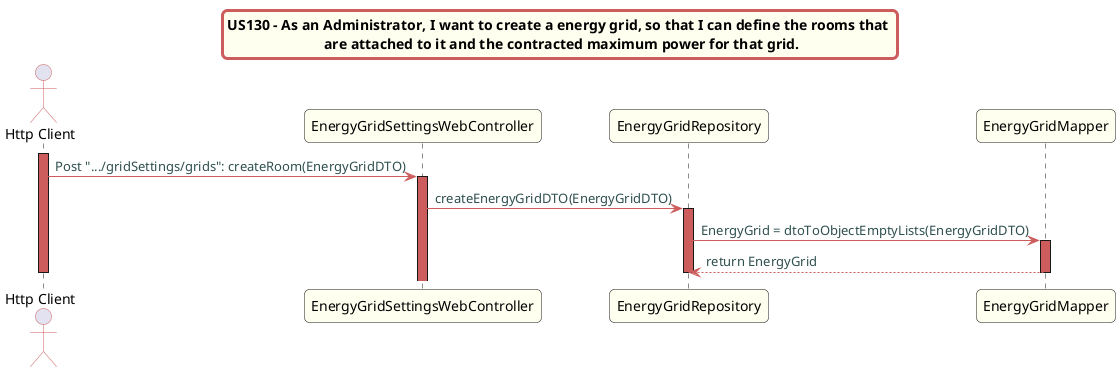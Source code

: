 @startuml
skinparam titleBorderRoundCorner 10
skinparam titleBorderThickness 3
skinparam titleBorderColor indianred
skinparam titleBackgroundColor ivory
skinparam FontName quicksand

skinparam actor {
 	BorderColor indianred
 	}

 skinparam sequence {
 	LifeLineBackgroundColor indianred
 	ParticipantBackgroundColor ivory
}

 skinparam roundcorner 10

 skinparam component {
   arrowThickness 1
   ArrowFontName Verdana
   ArrowColor indianred
   ArrowFontColor darkslategrey
 }
title US130 - As an Administrator, I want to create a energy grid, so that I can define the rooms that \n are attached to it and the contracted maximum power for that grid.

actor "Http Client"
activate "Http Client"
"Http Client" -> "EnergyGridSettingsWebController":  Post ".../gridSettings/grids": createRoom(EnergyGridDTO)
activate "EnergyGridSettingsWebController"
"EnergyGridSettingsWebController" -> "EnergyGridRepository": createEnergyGridDTO(EnergyGridDTO)
activate "EnergyGridRepository"
"EnergyGridRepository" -> "EnergyGridMapper": EnergyGrid = dtoToObjectEmptyLists(EnergyGridDTO)
activate "EnergyGridMapper"
"EnergyGridMapper" --> "EnergyGridRepository": return EnergyGrid
deactivate "EnergyGridMapper"
deactivate "EnergyGridRepository"
deactivate "Http Client"

@enduml